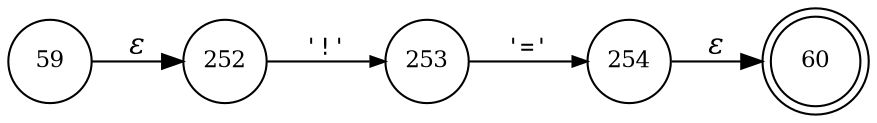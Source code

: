 digraph ATN {
rankdir=LR;
s60[fontsize=11, label="60", shape=doublecircle, fixedsize=true, width=.6];
s59[fontsize=11,label="59", shape=circle, fixedsize=true, width=.55, peripheries=1];
s252[fontsize=11,label="252", shape=circle, fixedsize=true, width=.55, peripheries=1];
s253[fontsize=11,label="253", shape=circle, fixedsize=true, width=.55, peripheries=1];
s254[fontsize=11,label="254", shape=circle, fixedsize=true, width=.55, peripheries=1];
s59 -> s252 [fontname="Times-Italic", label="&epsilon;"];
s252 -> s253 [fontsize=11, fontname="Courier", arrowsize=.7, label = "'!'", arrowhead = normal];
s253 -> s254 [fontsize=11, fontname="Courier", arrowsize=.7, label = "'='", arrowhead = normal];
s254 -> s60 [fontname="Times-Italic", label="&epsilon;"];
}